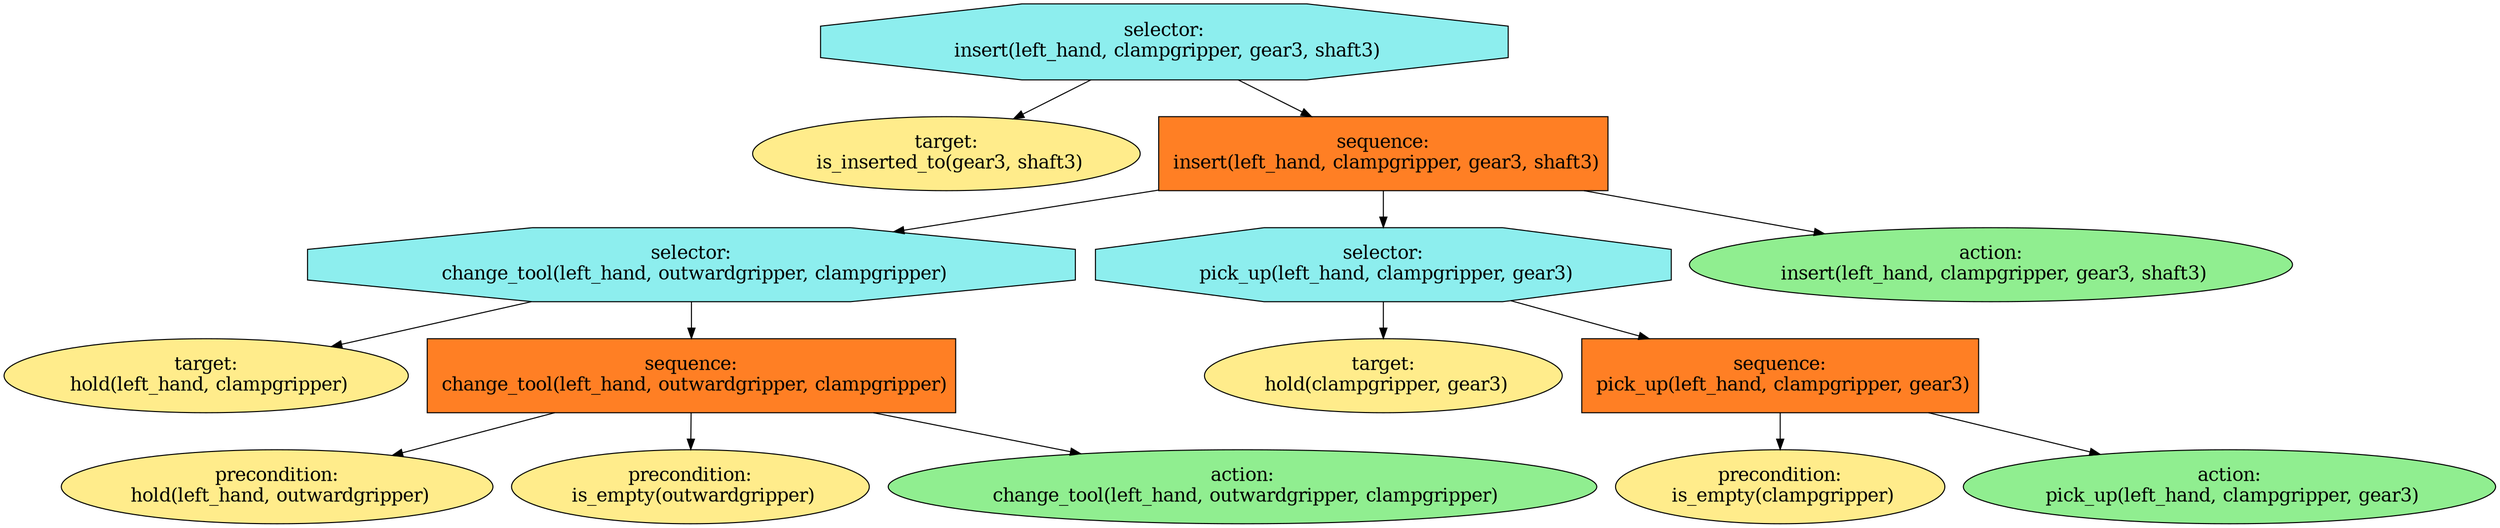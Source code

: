 digraph pastafarianism {
ordering=out;
graph [fontname="times-roman"];
node [fontname="times-roman"];
edge [fontname="times-roman"];
"selector:
 insert(left_hand, clampgripper, gear3, shaft3)" [fillcolor=darkslategray2, fontcolor=black, fontsize=18, label="selector:
 insert(left_hand, clampgripper, gear3, shaft3)", shape=octagon, style=filled];
"target:
 is_inserted_to(gear3, shaft3)" [fillcolor=lightgoldenrod1, fontcolor=black, fontsize=18, height=1.0, label="target:
 is_inserted_to(gear3, shaft3)", shape=ellipse, style=filled];
"selector:
 insert(left_hand, clampgripper, gear3, shaft3)" -> "target:
 is_inserted_to(gear3, shaft3)";
"sequence:
 insert(left_hand, clampgripper, gear3, shaft3)" [fillcolor=chocolate1, fontcolor=black, fontsize=18, height=1.0, label="sequence:
 insert(left_hand, clampgripper, gear3, shaft3)", shape=box, style=filled];
"selector:
 insert(left_hand, clampgripper, gear3, shaft3)" -> "sequence:
 insert(left_hand, clampgripper, gear3, shaft3)";
"selector:
 change_tool(left_hand, outwardgripper, clampgripper)" [fillcolor=darkslategray2, fontcolor=black, fontsize=18, height=1.0, label="selector:
 change_tool(left_hand, outwardgripper, clampgripper)", shape=octagon, style=filled];
"sequence:
 insert(left_hand, clampgripper, gear3, shaft3)" -> "selector:
 change_tool(left_hand, outwardgripper, clampgripper)";
"target:
 hold(left_hand, clampgripper)" [fillcolor=lightgoldenrod1, fontcolor=black, fontsize=18, height=1.0, label="target:
 hold(left_hand, clampgripper)", shape=ellipse, style=filled];
"selector:
 change_tool(left_hand, outwardgripper, clampgripper)" -> "target:
 hold(left_hand, clampgripper)";
"sequence:
 change_tool(left_hand, outwardgripper, clampgripper)" [fillcolor=chocolate1, fontcolor=black, fontsize=18, height=1.0, label="sequence:
 change_tool(left_hand, outwardgripper, clampgripper)", shape=box, style=filled];
"selector:
 change_tool(left_hand, outwardgripper, clampgripper)" -> "sequence:
 change_tool(left_hand, outwardgripper, clampgripper)";
"precondition:
 hold(left_hand, outwardgripper)" [fillcolor=lightgoldenrod1, fontcolor=black, fontsize=18, height=1.0, label="precondition:
 hold(left_hand, outwardgripper)", shape=ellipse, style=filled];
"sequence:
 change_tool(left_hand, outwardgripper, clampgripper)" -> "precondition:
 hold(left_hand, outwardgripper)";
"precondition:
 is_empty(outwardgripper)" [fillcolor=lightgoldenrod1, fontcolor=black, fontsize=18, height=1.0, label="precondition:
 is_empty(outwardgripper)", shape=ellipse, style=filled];
"sequence:
 change_tool(left_hand, outwardgripper, clampgripper)" -> "precondition:
 is_empty(outwardgripper)";
"action:
 change_tool(left_hand, outwardgripper, clampgripper)" [fillcolor=lightgreen, fontcolor=black, fontsize=18, height=1.0, label="action:
 change_tool(left_hand, outwardgripper, clampgripper)", shape=ellipse, style=filled];
"sequence:
 change_tool(left_hand, outwardgripper, clampgripper)" -> "action:
 change_tool(left_hand, outwardgripper, clampgripper)";
"selector:
 pick_up(left_hand, clampgripper, gear3)" [fillcolor=darkslategray2, fontcolor=black, fontsize=18, height=1.0, label="selector:
 pick_up(left_hand, clampgripper, gear3)", shape=octagon, style=filled];
"sequence:
 insert(left_hand, clampgripper, gear3, shaft3)" -> "selector:
 pick_up(left_hand, clampgripper, gear3)";
"target:
 hold(clampgripper, gear3)" [fillcolor=lightgoldenrod1, fontcolor=black, fontsize=18, height=1.0, label="target:
 hold(clampgripper, gear3)", shape=ellipse, style=filled];
"selector:
 pick_up(left_hand, clampgripper, gear3)" -> "target:
 hold(clampgripper, gear3)";
"sequence:
 pick_up(left_hand, clampgripper, gear3)" [fillcolor=chocolate1, fontcolor=black, fontsize=18, height=1.0, label="sequence:
 pick_up(left_hand, clampgripper, gear3)", shape=box, style=filled];
"selector:
 pick_up(left_hand, clampgripper, gear3)" -> "sequence:
 pick_up(left_hand, clampgripper, gear3)";
"precondition:
 is_empty(clampgripper)" [fillcolor=lightgoldenrod1, fontcolor=black, fontsize=18, height=1.0, label="precondition:
 is_empty(clampgripper)", shape=ellipse, style=filled];
"sequence:
 pick_up(left_hand, clampgripper, gear3)" -> "precondition:
 is_empty(clampgripper)";
"action:
 pick_up(left_hand, clampgripper, gear3)" [fillcolor=lightgreen, fontcolor=black, fontsize=18, height=1.0, label="action:
 pick_up(left_hand, clampgripper, gear3)", shape=ellipse, style=filled];
"sequence:
 pick_up(left_hand, clampgripper, gear3)" -> "action:
 pick_up(left_hand, clampgripper, gear3)";
"action:
 insert(left_hand, clampgripper, gear3, shaft3)" [fillcolor=lightgreen, fontcolor=black, fontsize=18, height=1.0, label="action:
 insert(left_hand, clampgripper, gear3, shaft3)", shape=ellipse, style=filled];
"sequence:
 insert(left_hand, clampgripper, gear3, shaft3)" -> "action:
 insert(left_hand, clampgripper, gear3, shaft3)";
}
